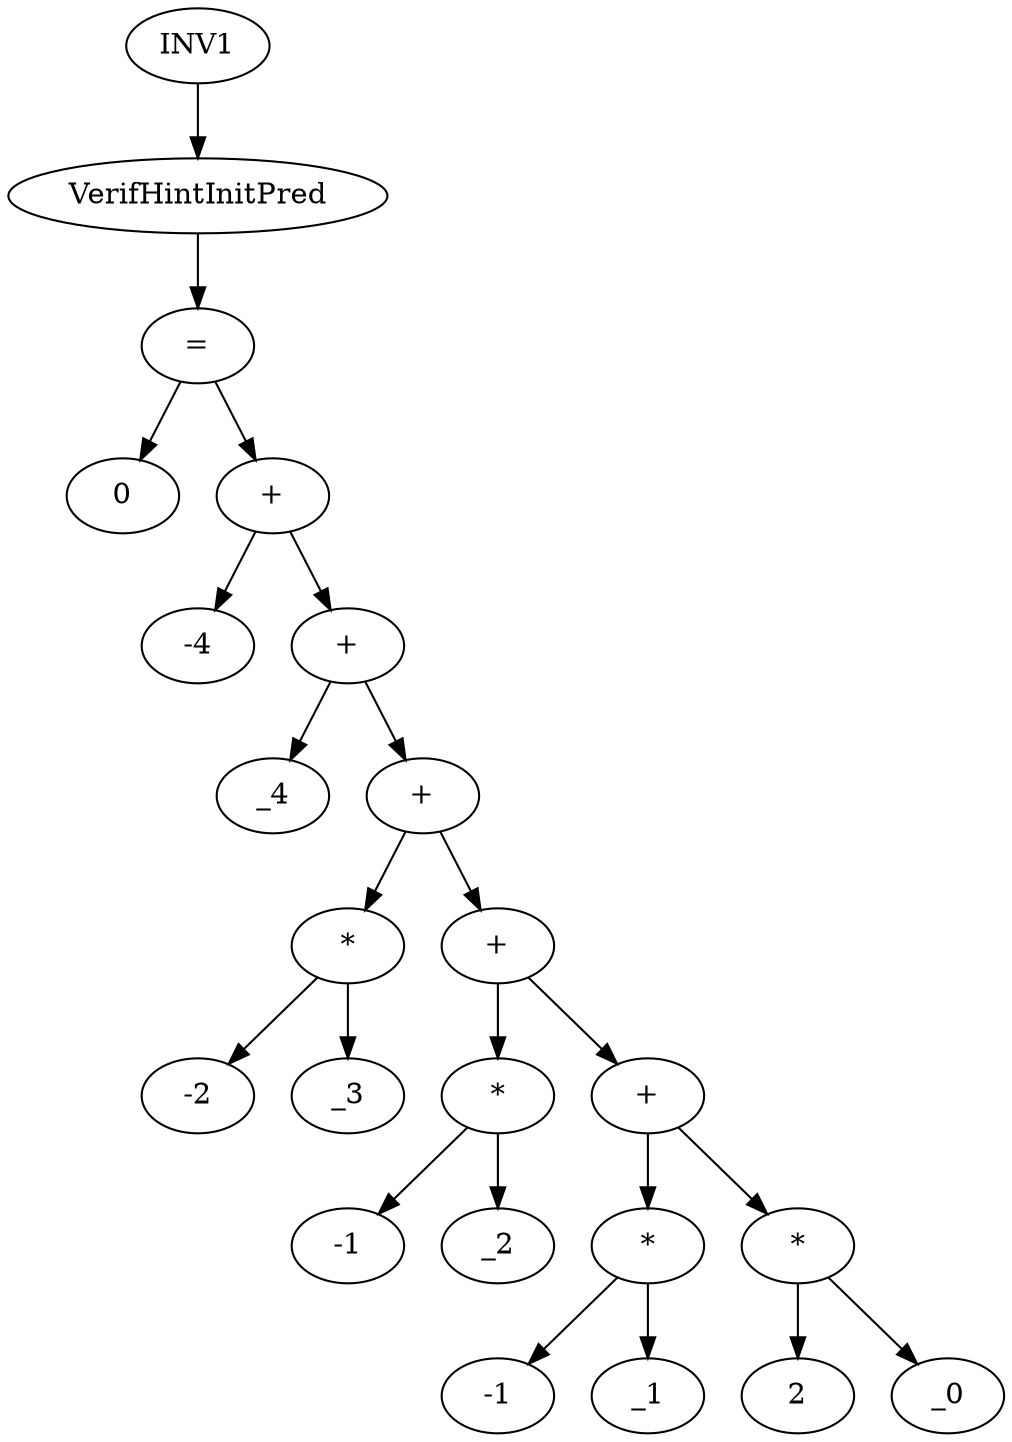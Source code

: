 digraph dag {
0 [label="INV1"];
1 [label="VerifHintInitPred"];
2 [label="="];
3 [label="0"];
4 [label="+"];
5 [label="-4"];
6 [label="+"];
7 [label="_4"];
8 [label="+"];
9 [label="*"];
10 [label="-2"];
11 [label="_3"];
12 [label="+"];
13 [label="*"];
14 [label="-1"];
15 [label="_2"];
16 [label="+"];
17 [label="*"];
18 [label="-1"];
19 [label="_1"];
20 [label="*"];
21 [label="2"];
22 [label="_0"];
"0" -> "1"[label=""]
"1" -> "2"[label=""]
"2" -> "4"[label=""]
"2" -> "3"[label=""]
"4" -> "6"[label=""]
"4" -> "5"[label=""]
"6" -> "8"[label=""]
"6" -> "7"[label=""]
"8" -> "9"[label=""]
"8" -> "12"[label=""]
"9" -> "11"[label=""]
"9" -> "10"[label=""]
"12" -> "13"[label=""]
"12" -> "16"[label=""]
"13" -> "15"[label=""]
"13" -> "14"[label=""]
"16" -> "17"[label=""]
"16" -> "20"[label=""]
"17" -> "19"[label=""]
"17" -> "18"[label=""]
"20" -> "22"[label=""]
"20" -> "21"[label=""]
}

